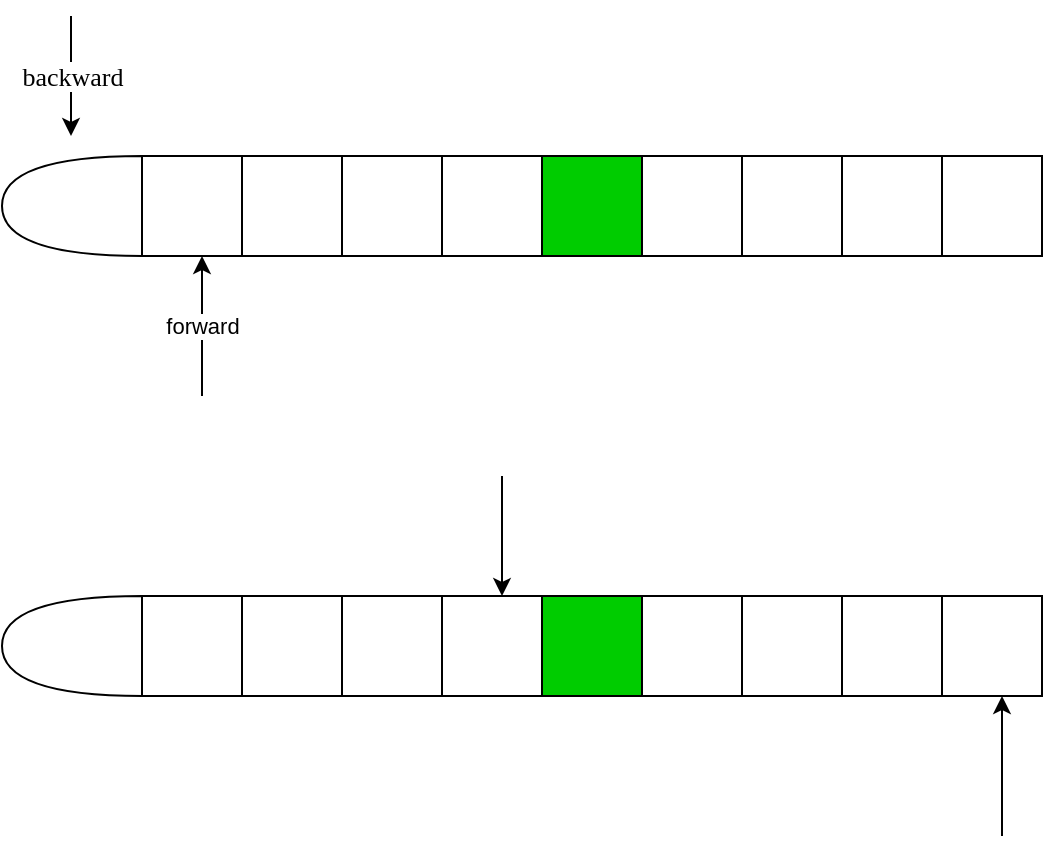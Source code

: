<mxfile version="20.0.1" type="github">
  <diagram id="Dr74Nfa-2rwZNSHrZAWI" name="第 1 页">
    <mxGraphModel dx="1343" dy="1919" grid="1" gridSize="10" guides="1" tooltips="1" connect="1" arrows="1" fold="1" page="1" pageScale="1" pageWidth="827" pageHeight="1169" math="0" shadow="0">
      <root>
        <mxCell id="0" />
        <mxCell id="1" parent="0" />
        <mxCell id="zb1QjtV-zfv-W0wiVC0V-11" value="" style="group;fillColor=#00CC00;" vertex="1" connectable="0" parent="1">
          <mxGeometry x="150" y="230" width="450" height="50" as="geometry" />
        </mxCell>
        <mxCell id="zb1QjtV-zfv-W0wiVC0V-2" value="" style="whiteSpace=wrap;html=1;aspect=fixed;" vertex="1" parent="zb1QjtV-zfv-W0wiVC0V-11">
          <mxGeometry width="50" height="50" as="geometry" />
        </mxCell>
        <mxCell id="zb1QjtV-zfv-W0wiVC0V-3" value="" style="whiteSpace=wrap;html=1;aspect=fixed;" vertex="1" parent="zb1QjtV-zfv-W0wiVC0V-11">
          <mxGeometry x="50" width="50" height="50" as="geometry" />
        </mxCell>
        <mxCell id="zb1QjtV-zfv-W0wiVC0V-4" value="" style="whiteSpace=wrap;html=1;aspect=fixed;" vertex="1" parent="zb1QjtV-zfv-W0wiVC0V-11">
          <mxGeometry x="100" width="50" height="50" as="geometry" />
        </mxCell>
        <mxCell id="zb1QjtV-zfv-W0wiVC0V-5" value="" style="whiteSpace=wrap;html=1;aspect=fixed;" vertex="1" parent="zb1QjtV-zfv-W0wiVC0V-11">
          <mxGeometry x="150" width="50" height="50" as="geometry" />
        </mxCell>
        <mxCell id="zb1QjtV-zfv-W0wiVC0V-6" value="" style="whiteSpace=wrap;html=1;aspect=fixed;fillColor=#00CC00;" vertex="1" parent="zb1QjtV-zfv-W0wiVC0V-11">
          <mxGeometry x="200" width="50" height="50" as="geometry" />
        </mxCell>
        <mxCell id="zb1QjtV-zfv-W0wiVC0V-7" value="" style="whiteSpace=wrap;html=1;aspect=fixed;" vertex="1" parent="zb1QjtV-zfv-W0wiVC0V-11">
          <mxGeometry x="250" width="50" height="50" as="geometry" />
        </mxCell>
        <mxCell id="zb1QjtV-zfv-W0wiVC0V-8" value="" style="whiteSpace=wrap;html=1;aspect=fixed;" vertex="1" parent="zb1QjtV-zfv-W0wiVC0V-11">
          <mxGeometry x="300" width="50" height="50" as="geometry" />
        </mxCell>
        <mxCell id="zb1QjtV-zfv-W0wiVC0V-9" value="" style="whiteSpace=wrap;html=1;aspect=fixed;" vertex="1" parent="zb1QjtV-zfv-W0wiVC0V-11">
          <mxGeometry x="350" width="50" height="50" as="geometry" />
        </mxCell>
        <mxCell id="zb1QjtV-zfv-W0wiVC0V-10" value="" style="whiteSpace=wrap;html=1;aspect=fixed;" vertex="1" parent="zb1QjtV-zfv-W0wiVC0V-11">
          <mxGeometry x="400" width="50" height="50" as="geometry" />
        </mxCell>
        <mxCell id="zb1QjtV-zfv-W0wiVC0V-12" value="" style="shape=or;whiteSpace=wrap;html=1;direction=west;" vertex="1" parent="1">
          <mxGeometry x="80" y="230" width="70" height="50" as="geometry" />
        </mxCell>
        <mxCell id="zb1QjtV-zfv-W0wiVC0V-13" value="" style="endArrow=classic;html=1;rounded=0;" edge="1" parent="1">
          <mxGeometry width="50" height="50" relative="1" as="geometry">
            <mxPoint x="330" y="170" as="sourcePoint" />
            <mxPoint x="330" y="230" as="targetPoint" />
          </mxGeometry>
        </mxCell>
        <mxCell id="zb1QjtV-zfv-W0wiVC0V-14" value="" style="endArrow=classic;html=1;rounded=0;" edge="1" parent="1">
          <mxGeometry width="50" height="50" relative="1" as="geometry">
            <mxPoint x="580" y="350" as="sourcePoint" />
            <mxPoint x="580" y="280" as="targetPoint" />
            <Array as="points">
              <mxPoint x="580" y="310" />
            </Array>
          </mxGeometry>
        </mxCell>
        <mxCell id="zb1QjtV-zfv-W0wiVC0V-16" value="" style="group;fillColor=#00CC00;" vertex="1" connectable="0" parent="1">
          <mxGeometry x="150" y="10" width="450" height="50" as="geometry" />
        </mxCell>
        <mxCell id="zb1QjtV-zfv-W0wiVC0V-17" value="" style="whiteSpace=wrap;html=1;aspect=fixed;" vertex="1" parent="zb1QjtV-zfv-W0wiVC0V-16">
          <mxGeometry width="50" height="50" as="geometry" />
        </mxCell>
        <mxCell id="zb1QjtV-zfv-W0wiVC0V-18" value="" style="whiteSpace=wrap;html=1;aspect=fixed;" vertex="1" parent="zb1QjtV-zfv-W0wiVC0V-16">
          <mxGeometry x="50" width="50" height="50" as="geometry" />
        </mxCell>
        <mxCell id="zb1QjtV-zfv-W0wiVC0V-19" value="" style="whiteSpace=wrap;html=1;aspect=fixed;" vertex="1" parent="zb1QjtV-zfv-W0wiVC0V-16">
          <mxGeometry x="100" width="50" height="50" as="geometry" />
        </mxCell>
        <mxCell id="zb1QjtV-zfv-W0wiVC0V-20" value="" style="whiteSpace=wrap;html=1;aspect=fixed;" vertex="1" parent="zb1QjtV-zfv-W0wiVC0V-16">
          <mxGeometry x="150" width="50" height="50" as="geometry" />
        </mxCell>
        <mxCell id="zb1QjtV-zfv-W0wiVC0V-21" value="" style="whiteSpace=wrap;html=1;aspect=fixed;fillColor=#00CC00;" vertex="1" parent="zb1QjtV-zfv-W0wiVC0V-16">
          <mxGeometry x="200" width="50" height="50" as="geometry" />
        </mxCell>
        <mxCell id="zb1QjtV-zfv-W0wiVC0V-22" value="" style="whiteSpace=wrap;html=1;aspect=fixed;" vertex="1" parent="zb1QjtV-zfv-W0wiVC0V-16">
          <mxGeometry x="250" width="50" height="50" as="geometry" />
        </mxCell>
        <mxCell id="zb1QjtV-zfv-W0wiVC0V-23" value="" style="whiteSpace=wrap;html=1;aspect=fixed;" vertex="1" parent="zb1QjtV-zfv-W0wiVC0V-16">
          <mxGeometry x="300" width="50" height="50" as="geometry" />
        </mxCell>
        <mxCell id="zb1QjtV-zfv-W0wiVC0V-24" value="" style="whiteSpace=wrap;html=1;aspect=fixed;" vertex="1" parent="zb1QjtV-zfv-W0wiVC0V-16">
          <mxGeometry x="350" width="50" height="50" as="geometry" />
        </mxCell>
        <mxCell id="zb1QjtV-zfv-W0wiVC0V-25" value="" style="whiteSpace=wrap;html=1;aspect=fixed;" vertex="1" parent="zb1QjtV-zfv-W0wiVC0V-16">
          <mxGeometry x="400" width="50" height="50" as="geometry" />
        </mxCell>
        <mxCell id="zb1QjtV-zfv-W0wiVC0V-26" value="" style="shape=or;whiteSpace=wrap;html=1;direction=west;" vertex="1" parent="1">
          <mxGeometry x="80" y="10" width="70" height="50" as="geometry" />
        </mxCell>
        <mxCell id="zb1QjtV-zfv-W0wiVC0V-27" value="&lt;span style=&quot;font-family: &amp;quot;Microsoft YaHei&amp;quot;; font-size: 13px; text-align: start;&quot;&gt;backward&lt;/span&gt;" style="endArrow=classic;html=1;rounded=0;" edge="1" parent="1">
          <mxGeometry width="50" height="50" relative="1" as="geometry">
            <mxPoint x="114.5" y="-60" as="sourcePoint" />
            <mxPoint x="114.5" as="targetPoint" />
          </mxGeometry>
        </mxCell>
        <mxCell id="zb1QjtV-zfv-W0wiVC0V-28" value="forward" style="endArrow=classic;html=1;rounded=0;" edge="1" parent="1">
          <mxGeometry width="50" height="50" relative="1" as="geometry">
            <mxPoint x="180" y="130" as="sourcePoint" />
            <mxPoint x="180" y="60" as="targetPoint" />
            <Array as="points">
              <mxPoint x="180" y="90" />
            </Array>
          </mxGeometry>
        </mxCell>
      </root>
    </mxGraphModel>
  </diagram>
</mxfile>

